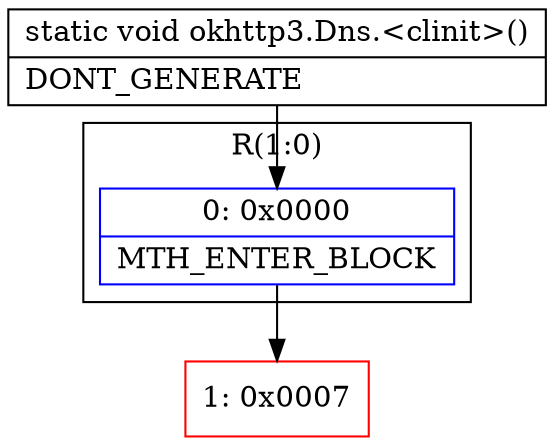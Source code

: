 digraph "CFG forokhttp3.Dns.\<clinit\>()V" {
subgraph cluster_Region_1959263442 {
label = "R(1:0)";
node [shape=record,color=blue];
Node_0 [shape=record,label="{0\:\ 0x0000|MTH_ENTER_BLOCK\l}"];
}
Node_1 [shape=record,color=red,label="{1\:\ 0x0007}"];
MethodNode[shape=record,label="{static void okhttp3.Dns.\<clinit\>()  | DONT_GENERATE\l}"];
MethodNode -> Node_0;
Node_0 -> Node_1;
}


